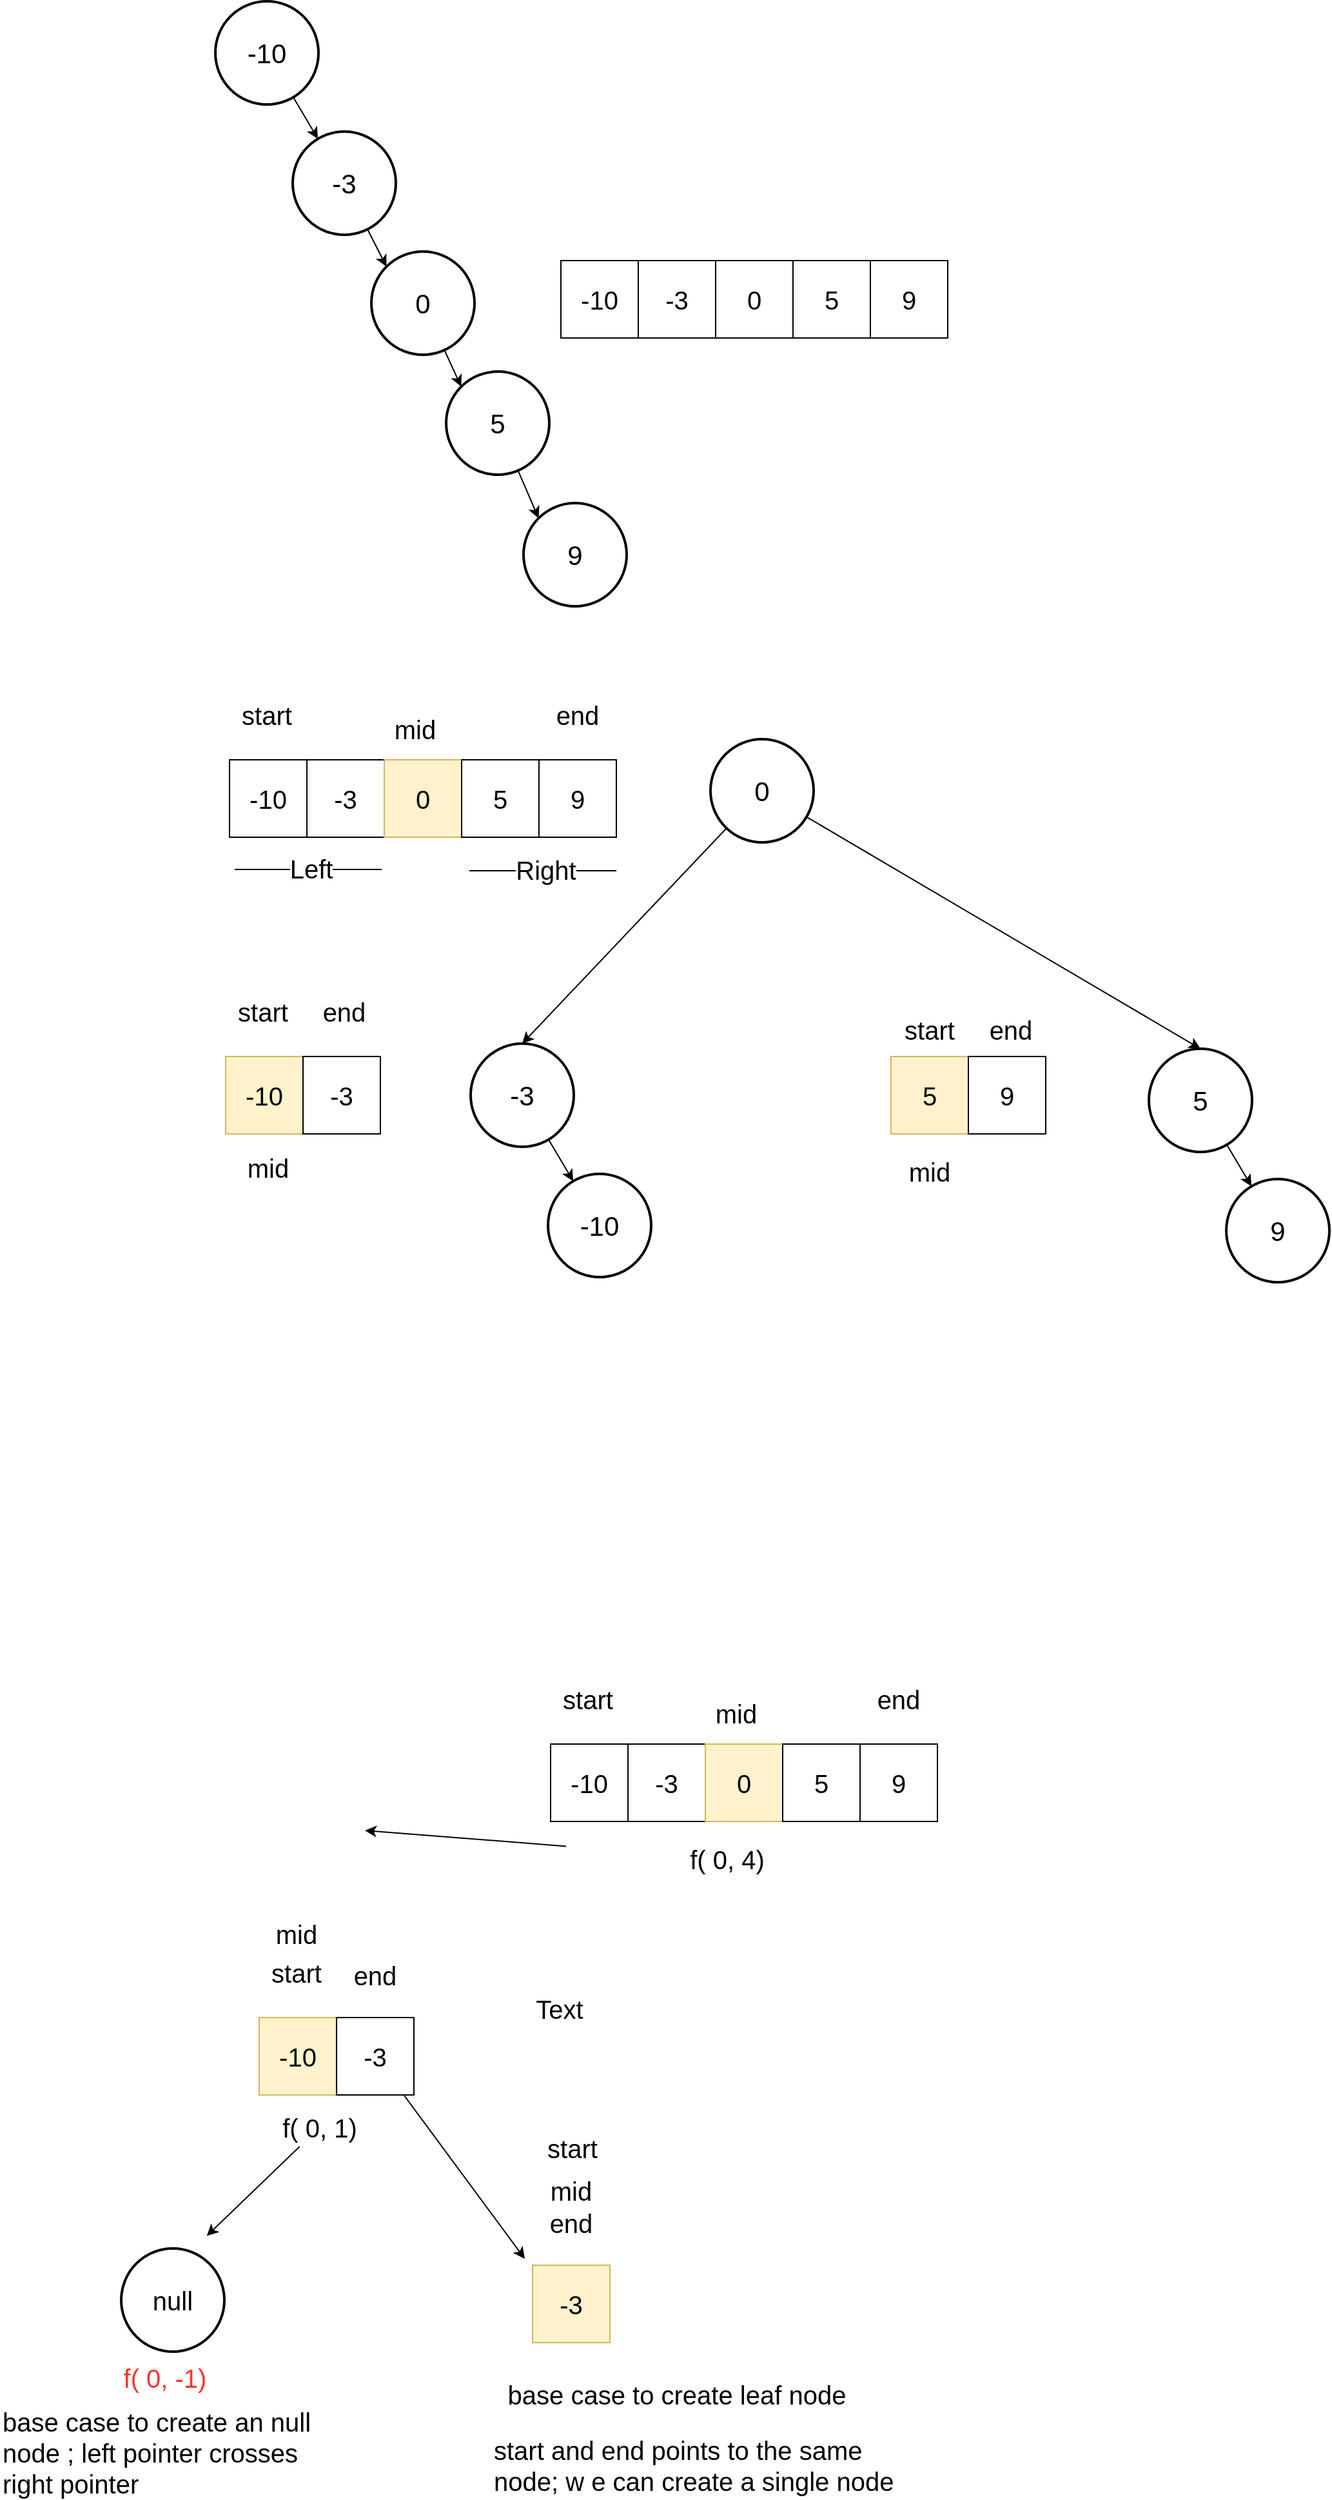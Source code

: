 <mxfile>
    <diagram id="HC6ALHxcklFJfFHOFrwW" name="Page-1">
        <mxGraphModel dx="1558" dy="512" grid="0" gridSize="10" guides="1" tooltips="1" connect="1" arrows="1" fold="1" page="1" pageScale="1" pageWidth="827" pageHeight="1169" math="0" shadow="0">
            <root>
                <mxCell id="0"/>
                <mxCell id="1" parent="0"/>
                <mxCell id="13" style="edgeStyle=none;html=1;fontSize=21;" parent="1" source="3" target="9" edge="1">
                    <mxGeometry relative="1" as="geometry"/>
                </mxCell>
                <mxCell id="3" value="-10" style="ellipse;whiteSpace=wrap;html=1;aspect=fixed;strokeWidth=2;fontSize=21;" parent="1" vertex="1">
                    <mxGeometry x="146" y="49" width="80" height="80" as="geometry"/>
                </mxCell>
                <mxCell id="4" value="-10" style="rounded=0;whiteSpace=wrap;html=1;fontSize=20;" parent="1" vertex="1">
                    <mxGeometry x="414" y="250" width="60" height="60" as="geometry"/>
                </mxCell>
                <mxCell id="5" value="-3" style="rounded=0;whiteSpace=wrap;html=1;fontSize=20;" parent="1" vertex="1">
                    <mxGeometry x="474" y="250" width="60" height="60" as="geometry"/>
                </mxCell>
                <mxCell id="6" value="0" style="rounded=0;whiteSpace=wrap;html=1;fontSize=20;" parent="1" vertex="1">
                    <mxGeometry x="534" y="250" width="60" height="60" as="geometry"/>
                </mxCell>
                <mxCell id="7" value="5" style="rounded=0;whiteSpace=wrap;html=1;fontSize=20;" parent="1" vertex="1">
                    <mxGeometry x="594" y="250" width="60" height="60" as="geometry"/>
                </mxCell>
                <mxCell id="8" value="9" style="rounded=0;whiteSpace=wrap;html=1;fontSize=20;" parent="1" vertex="1">
                    <mxGeometry x="654" y="250" width="60" height="60" as="geometry"/>
                </mxCell>
                <mxCell id="14" style="edgeStyle=none;html=1;entryX=0;entryY=0;entryDx=0;entryDy=0;fontSize=21;" parent="1" source="9" target="10" edge="1">
                    <mxGeometry relative="1" as="geometry"/>
                </mxCell>
                <mxCell id="9" value="-3" style="ellipse;whiteSpace=wrap;html=1;aspect=fixed;strokeWidth=2;fontSize=21;" parent="1" vertex="1">
                    <mxGeometry x="206" y="150" width="80" height="80" as="geometry"/>
                </mxCell>
                <mxCell id="15" style="edgeStyle=none;html=1;entryX=0;entryY=0;entryDx=0;entryDy=0;fontSize=21;" parent="1" source="10" target="11" edge="1">
                    <mxGeometry relative="1" as="geometry"/>
                </mxCell>
                <mxCell id="10" value="0" style="ellipse;whiteSpace=wrap;html=1;aspect=fixed;strokeWidth=2;fontSize=21;" parent="1" vertex="1">
                    <mxGeometry x="267" y="243" width="80" height="80" as="geometry"/>
                </mxCell>
                <mxCell id="16" style="edgeStyle=none;html=1;entryX=0;entryY=0;entryDx=0;entryDy=0;fontSize=21;" parent="1" source="11" target="12" edge="1">
                    <mxGeometry relative="1" as="geometry"/>
                </mxCell>
                <mxCell id="11" value="5" style="ellipse;whiteSpace=wrap;html=1;aspect=fixed;strokeWidth=2;fontSize=21;" parent="1" vertex="1">
                    <mxGeometry x="325" y="336" width="80" height="80" as="geometry"/>
                </mxCell>
                <mxCell id="12" value="9" style="ellipse;whiteSpace=wrap;html=1;aspect=fixed;strokeWidth=2;fontSize=21;" parent="1" vertex="1">
                    <mxGeometry x="385" y="438" width="80" height="80" as="geometry"/>
                </mxCell>
                <mxCell id="17" value="-10" style="rounded=0;whiteSpace=wrap;html=1;fontSize=20;" parent="1" vertex="1">
                    <mxGeometry x="157" y="637" width="60" height="60" as="geometry"/>
                </mxCell>
                <mxCell id="18" value="-3" style="rounded=0;whiteSpace=wrap;html=1;fontSize=20;" parent="1" vertex="1">
                    <mxGeometry x="217" y="637" width="60" height="60" as="geometry"/>
                </mxCell>
                <mxCell id="19" value="0" style="rounded=0;whiteSpace=wrap;html=1;fontSize=20;fillColor=#fff2cc;strokeColor=#d6b656;" parent="1" vertex="1">
                    <mxGeometry x="277" y="637" width="60" height="60" as="geometry"/>
                </mxCell>
                <mxCell id="20" value="5" style="rounded=0;whiteSpace=wrap;html=1;fontSize=20;" parent="1" vertex="1">
                    <mxGeometry x="337" y="637" width="60" height="60" as="geometry"/>
                </mxCell>
                <mxCell id="21" value="9" style="rounded=0;whiteSpace=wrap;html=1;fontSize=20;" parent="1" vertex="1">
                    <mxGeometry x="397" y="637" width="60" height="60" as="geometry"/>
                </mxCell>
                <mxCell id="22" value="" style="endArrow=none;html=1;fontSize=20;" parent="1" edge="1">
                    <mxGeometry width="50" height="50" relative="1" as="geometry">
                        <mxPoint x="161" y="722" as="sourcePoint"/>
                        <mxPoint x="275" y="722" as="targetPoint"/>
                    </mxGeometry>
                </mxCell>
                <mxCell id="23" value="Left" style="edgeLabel;html=1;align=center;verticalAlign=middle;resizable=0;points=[];fontSize=20;" parent="22" vertex="1" connectable="0">
                    <mxGeometry x="0.023" y="1" relative="1" as="geometry">
                        <mxPoint as="offset"/>
                    </mxGeometry>
                </mxCell>
                <mxCell id="24" value="" style="endArrow=none;html=1;fontSize=20;" parent="1" edge="1">
                    <mxGeometry width="50" height="50" relative="1" as="geometry">
                        <mxPoint x="343" y="723" as="sourcePoint"/>
                        <mxPoint x="457" y="723" as="targetPoint"/>
                    </mxGeometry>
                </mxCell>
                <mxCell id="25" value="Right" style="edgeLabel;html=1;align=center;verticalAlign=middle;resizable=0;points=[];fontSize=20;" parent="24" vertex="1" connectable="0">
                    <mxGeometry x="0.023" y="1" relative="1" as="geometry">
                        <mxPoint as="offset"/>
                    </mxGeometry>
                </mxCell>
                <mxCell id="26" value="start" style="text;html=1;strokeColor=none;fillColor=none;align=center;verticalAlign=middle;whiteSpace=wrap;rounded=0;fontSize=20;" parent="1" vertex="1">
                    <mxGeometry x="156" y="587" width="60" height="30" as="geometry"/>
                </mxCell>
                <mxCell id="27" value="end" style="text;html=1;strokeColor=none;fillColor=none;align=center;verticalAlign=middle;whiteSpace=wrap;rounded=0;fontSize=20;" parent="1" vertex="1">
                    <mxGeometry x="397" y="587" width="60" height="30" as="geometry"/>
                </mxCell>
                <mxCell id="28" value="-10" style="rounded=0;whiteSpace=wrap;html=1;fontSize=20;fillColor=#fff2cc;strokeColor=#d6b656;" parent="1" vertex="1">
                    <mxGeometry x="154" y="867" width="60" height="60" as="geometry"/>
                </mxCell>
                <mxCell id="29" value="-3" style="rounded=0;whiteSpace=wrap;html=1;fontSize=20;" parent="1" vertex="1">
                    <mxGeometry x="214" y="867" width="60" height="60" as="geometry"/>
                </mxCell>
                <mxCell id="32" value="start" style="text;html=1;strokeColor=none;fillColor=none;align=center;verticalAlign=middle;whiteSpace=wrap;rounded=0;fontSize=20;" parent="1" vertex="1">
                    <mxGeometry x="153" y="817" width="60" height="30" as="geometry"/>
                </mxCell>
                <mxCell id="33" value="end" style="text;html=1;strokeColor=none;fillColor=none;align=center;verticalAlign=middle;whiteSpace=wrap;rounded=0;fontSize=20;" parent="1" vertex="1">
                    <mxGeometry x="216" y="817" width="60" height="30" as="geometry"/>
                </mxCell>
                <mxCell id="34" value="mid" style="text;html=1;strokeColor=none;fillColor=none;align=center;verticalAlign=middle;whiteSpace=wrap;rounded=0;fontSize=20;" parent="1" vertex="1">
                    <mxGeometry x="157" y="938" width="60" height="30" as="geometry"/>
                </mxCell>
                <mxCell id="35" value="mid" style="text;html=1;strokeColor=none;fillColor=none;align=center;verticalAlign=middle;whiteSpace=wrap;rounded=0;fontSize=20;" parent="1" vertex="1">
                    <mxGeometry x="271" y="598" width="60" height="30" as="geometry"/>
                </mxCell>
                <mxCell id="36" style="edgeStyle=none;html=1;fontSize=21;" parent="1" source="37" target="38" edge="1">
                    <mxGeometry relative="1" as="geometry"/>
                </mxCell>
                <mxCell id="37" value="-3" style="ellipse;whiteSpace=wrap;html=1;aspect=fixed;strokeWidth=2;fontSize=21;" parent="1" vertex="1">
                    <mxGeometry x="344" y="857" width="80" height="80" as="geometry"/>
                </mxCell>
                <mxCell id="38" value="-10" style="ellipse;whiteSpace=wrap;html=1;aspect=fixed;strokeWidth=2;fontSize=21;" parent="1" vertex="1">
                    <mxGeometry x="404" y="958" width="80" height="80" as="geometry"/>
                </mxCell>
                <mxCell id="50" style="edgeStyle=none;html=1;entryX=0.5;entryY=0;entryDx=0;entryDy=0;fontSize=20;" parent="1" source="39" target="48" edge="1">
                    <mxGeometry relative="1" as="geometry"/>
                </mxCell>
                <mxCell id="103" style="edgeStyle=none;html=1;entryX=0.5;entryY=0;entryDx=0;entryDy=0;fontSize=20;fontColor=#FF3333;" parent="1" source="39" target="37" edge="1">
                    <mxGeometry relative="1" as="geometry"/>
                </mxCell>
                <mxCell id="39" value="0" style="ellipse;whiteSpace=wrap;html=1;aspect=fixed;strokeWidth=2;fontSize=21;" parent="1" vertex="1">
                    <mxGeometry x="530" y="621" width="80" height="80" as="geometry"/>
                </mxCell>
                <mxCell id="40" value="5" style="rounded=0;whiteSpace=wrap;html=1;fontSize=20;fillColor=#fff2cc;strokeColor=#d6b656;" parent="1" vertex="1">
                    <mxGeometry x="670" y="867" width="60" height="60" as="geometry"/>
                </mxCell>
                <mxCell id="41" value="9" style="rounded=0;whiteSpace=wrap;html=1;fontSize=20;" parent="1" vertex="1">
                    <mxGeometry x="730" y="867" width="60" height="60" as="geometry"/>
                </mxCell>
                <mxCell id="44" value="start" style="text;html=1;strokeColor=none;fillColor=none;align=center;verticalAlign=middle;whiteSpace=wrap;rounded=0;fontSize=20;" parent="1" vertex="1">
                    <mxGeometry x="670" y="831" width="60" height="30" as="geometry"/>
                </mxCell>
                <mxCell id="45" value="end" style="text;html=1;strokeColor=none;fillColor=none;align=center;verticalAlign=middle;whiteSpace=wrap;rounded=0;fontSize=20;" parent="1" vertex="1">
                    <mxGeometry x="733" y="831" width="60" height="30" as="geometry"/>
                </mxCell>
                <mxCell id="46" value="mid" style="text;html=1;strokeColor=none;fillColor=none;align=center;verticalAlign=middle;whiteSpace=wrap;rounded=0;fontSize=20;" parent="1" vertex="1">
                    <mxGeometry x="670" y="941" width="60" height="30" as="geometry"/>
                </mxCell>
                <mxCell id="47" style="edgeStyle=none;html=1;fontSize=21;" parent="1" source="48" target="49" edge="1">
                    <mxGeometry relative="1" as="geometry"/>
                </mxCell>
                <mxCell id="48" value="5" style="ellipse;whiteSpace=wrap;html=1;aspect=fixed;strokeWidth=2;fontSize=21;" parent="1" vertex="1">
                    <mxGeometry x="870" y="861" width="80" height="80" as="geometry"/>
                </mxCell>
                <mxCell id="49" value="9" style="ellipse;whiteSpace=wrap;html=1;aspect=fixed;strokeWidth=2;fontSize=21;" parent="1" vertex="1">
                    <mxGeometry x="930" y="962" width="80" height="80" as="geometry"/>
                </mxCell>
                <mxCell id="73" value="" style="group" parent="1" vertex="1" connectable="0">
                    <mxGeometry x="405" y="1350" width="301" height="154" as="geometry"/>
                </mxCell>
                <mxCell id="51" value="-10" style="rounded=0;whiteSpace=wrap;html=1;fontSize=20;" parent="73" vertex="1">
                    <mxGeometry x="1" y="50" width="60" height="60" as="geometry"/>
                </mxCell>
                <mxCell id="52" value="-3" style="rounded=0;whiteSpace=wrap;html=1;fontSize=20;" parent="73" vertex="1">
                    <mxGeometry x="61" y="50" width="60" height="60" as="geometry"/>
                </mxCell>
                <mxCell id="53" value="0" style="rounded=0;whiteSpace=wrap;html=1;fontSize=20;fillColor=#fff2cc;strokeColor=#d6b656;" parent="73" vertex="1">
                    <mxGeometry x="121" y="50" width="60" height="60" as="geometry"/>
                </mxCell>
                <mxCell id="54" value="5" style="rounded=0;whiteSpace=wrap;html=1;fontSize=20;" parent="73" vertex="1">
                    <mxGeometry x="181" y="50" width="60" height="60" as="geometry"/>
                </mxCell>
                <mxCell id="55" value="9" style="rounded=0;whiteSpace=wrap;html=1;fontSize=20;" parent="73" vertex="1">
                    <mxGeometry x="241" y="50" width="60" height="60" as="geometry"/>
                </mxCell>
                <mxCell id="60" value="start" style="text;html=1;strokeColor=none;fillColor=none;align=center;verticalAlign=middle;whiteSpace=wrap;rounded=0;fontSize=20;" parent="73" vertex="1">
                    <mxGeometry width="60" height="30" as="geometry"/>
                </mxCell>
                <mxCell id="61" value="end" style="text;html=1;strokeColor=none;fillColor=none;align=center;verticalAlign=middle;whiteSpace=wrap;rounded=0;fontSize=20;" parent="73" vertex="1">
                    <mxGeometry x="241" width="60" height="30" as="geometry"/>
                </mxCell>
                <mxCell id="62" value="mid" style="text;html=1;strokeColor=none;fillColor=none;align=center;verticalAlign=middle;whiteSpace=wrap;rounded=0;fontSize=20;" parent="73" vertex="1">
                    <mxGeometry x="115" y="11" width="60" height="30" as="geometry"/>
                </mxCell>
                <mxCell id="63" value="f( 0, 4)" style="text;html=1;strokeColor=none;fillColor=none;align=center;verticalAlign=middle;whiteSpace=wrap;rounded=0;fontSize=20;" parent="73" vertex="1">
                    <mxGeometry x="13" y="124" width="250" height="30" as="geometry"/>
                </mxCell>
                <mxCell id="74" value="" style="group" parent="1" vertex="1" connectable="0">
                    <mxGeometry x="179" y="1562" width="301" height="166" as="geometry"/>
                </mxCell>
                <mxCell id="75" value="-10" style="rounded=0;whiteSpace=wrap;html=1;fontSize=20;fillColor=#fff2cc;strokeColor=#d6b656;" parent="74" vertex="1">
                    <mxGeometry x="1" y="50" width="60" height="60" as="geometry"/>
                </mxCell>
                <mxCell id="76" value="-3" style="rounded=0;whiteSpace=wrap;html=1;fontSize=20;" parent="74" vertex="1">
                    <mxGeometry x="61" y="50" width="60" height="60" as="geometry"/>
                </mxCell>
                <mxCell id="80" value="start" style="text;html=1;strokeColor=none;fillColor=none;align=center;verticalAlign=middle;whiteSpace=wrap;rounded=0;fontSize=20;" parent="74" vertex="1">
                    <mxGeometry width="60" height="30" as="geometry"/>
                </mxCell>
                <mxCell id="83" value="f( 0, 1)" style="text;html=1;strokeColor=none;fillColor=none;align=center;verticalAlign=middle;whiteSpace=wrap;rounded=0;fontSize=20;" parent="74" vertex="1">
                    <mxGeometry x="-77" y="120" width="250" height="30" as="geometry"/>
                </mxCell>
                <mxCell id="84" value="end" style="text;html=1;strokeColor=none;fillColor=none;align=center;verticalAlign=middle;whiteSpace=wrap;rounded=0;fontSize=20;" parent="74" vertex="1">
                    <mxGeometry x="61" y="2" width="60" height="30" as="geometry"/>
                </mxCell>
                <mxCell id="95" value="start" style="text;html=1;strokeColor=none;fillColor=none;align=center;verticalAlign=middle;whiteSpace=wrap;rounded=0;fontSize=20;" parent="74" vertex="1">
                    <mxGeometry x="214" y="136" width="60" height="30" as="geometry"/>
                </mxCell>
                <mxCell id="82" value="mid" style="text;html=1;strokeColor=none;fillColor=none;align=center;verticalAlign=middle;whiteSpace=wrap;rounded=0;fontSize=20;" parent="1" vertex="1">
                    <mxGeometry x="179" y="1532" width="60" height="30" as="geometry"/>
                </mxCell>
                <mxCell id="86" value="" style="group" parent="1" vertex="1" connectable="0">
                    <mxGeometry x="58.5" y="1756" width="301" height="154" as="geometry"/>
                </mxCell>
                <mxCell id="90" value="&lt;font color=&quot;#ff3333&quot;&gt;f( 0, -1)&lt;/font&gt;" style="text;html=1;strokeColor=none;fillColor=none;align=center;verticalAlign=middle;whiteSpace=wrap;rounded=0;fontSize=20;" parent="86" vertex="1">
                    <mxGeometry x="-77" y="120" width="250" height="30" as="geometry"/>
                </mxCell>
                <mxCell id="98" value="null" style="ellipse;whiteSpace=wrap;html=1;aspect=fixed;fontSize=20;strokeWidth=2;" parent="86" vertex="1">
                    <mxGeometry x="14.5" y="35" width="80" height="80" as="geometry"/>
                </mxCell>
                <mxCell id="94" value="-3" style="rounded=0;whiteSpace=wrap;html=1;fontSize=20;fillColor=#fff2cc;strokeColor=#d6b656;" parent="1" vertex="1">
                    <mxGeometry x="392" y="1804" width="60" height="60" as="geometry"/>
                </mxCell>
                <mxCell id="96" value="end" style="text;html=1;strokeColor=none;fillColor=none;align=center;verticalAlign=middle;whiteSpace=wrap;rounded=0;fontSize=20;" parent="1" vertex="1">
                    <mxGeometry x="392" y="1756" width="60" height="30" as="geometry"/>
                </mxCell>
                <mxCell id="97" value="mid" style="text;html=1;strokeColor=none;fillColor=none;align=center;verticalAlign=middle;whiteSpace=wrap;rounded=0;fontSize=20;" parent="1" vertex="1">
                    <mxGeometry x="392" y="1731" width="60" height="30" as="geometry"/>
                </mxCell>
                <mxCell id="100" style="edgeStyle=none;html=1;fontSize=20;fontColor=#FF3333;" parent="1" source="63" edge="1">
                    <mxGeometry relative="1" as="geometry">
                        <mxPoint x="262" y="1467" as="targetPoint"/>
                    </mxGeometry>
                </mxCell>
                <mxCell id="101" style="edgeStyle=none;html=1;fontSize=20;fontColor=#FF3333;" parent="1" source="83" edge="1">
                    <mxGeometry relative="1" as="geometry">
                        <mxPoint x="139.35" y="1781.272" as="targetPoint"/>
                    </mxGeometry>
                </mxCell>
                <mxCell id="102" style="edgeStyle=none;html=1;fontSize=20;fontColor=#FF3333;" parent="1" source="76" edge="1">
                    <mxGeometry relative="1" as="geometry">
                        <mxPoint x="386.017" y="1799.05" as="targetPoint"/>
                    </mxGeometry>
                </mxCell>
                <mxCell id="104" value="&lt;font color=&quot;#000000&quot;&gt;base case to create an null node ; left pointer crosses right pointer&lt;/font&gt;" style="text;html=1;strokeColor=none;fillColor=none;align=left;verticalAlign=middle;whiteSpace=wrap;rounded=0;fontSize=20;fontColor=#FF3333;" parent="1" vertex="1">
                    <mxGeometry x="-21" y="1934" width="242" height="30" as="geometry"/>
                </mxCell>
                <mxCell id="108" value="base case to create leaf node" style="text;html=1;strokeColor=none;fillColor=none;align=center;verticalAlign=middle;whiteSpace=wrap;rounded=0;fontSize=20;fontColor=#000000;" parent="1" vertex="1">
                    <mxGeometry x="346" y="1889" width="316" height="30" as="geometry"/>
                </mxCell>
                <mxCell id="109" value="Text" style="text;html=1;strokeColor=none;fillColor=none;align=center;verticalAlign=middle;whiteSpace=wrap;rounded=0;fontSize=20;fontColor=#000000;" parent="1" vertex="1">
                    <mxGeometry x="383" y="1590" width="60" height="30" as="geometry"/>
                </mxCell>
                <mxCell id="110" value="start and end points to the same node; w e can create a single node" style="text;html=1;strokeColor=none;fillColor=none;align=left;verticalAlign=middle;whiteSpace=wrap;rounded=0;fontSize=20;fontColor=#000000;" parent="1" vertex="1">
                    <mxGeometry x="359.5" y="1944" width="329" height="30" as="geometry"/>
                </mxCell>
            </root>
        </mxGraphModel>
    </diagram>
    <diagram id="YWQRLuM0WBaG2P5A6pFJ" name="Page-2">
        <mxGraphModel dx="665" dy="465" grid="1" gridSize="10" guides="1" tooltips="1" connect="1" arrows="1" fold="1" page="1" pageScale="1" pageWidth="827" pageHeight="1169" math="0" shadow="0">
            <root>
                <mxCell id="3f7Z6FQ49Bwli9TMrwcQ-0"/>
                <mxCell id="3f7Z6FQ49Bwli9TMrwcQ-1" parent="3f7Z6FQ49Bwli9TMrwcQ-0"/>
                <mxCell id="3f7Z6FQ49Bwli9TMrwcQ-11" style="edgeStyle=none;html=1;entryX=0.5;entryY=0;entryDx=0;entryDy=0;" edge="1" parent="3f7Z6FQ49Bwli9TMrwcQ-1" source="3f7Z6FQ49Bwli9TMrwcQ-2" target="3f7Z6FQ49Bwli9TMrwcQ-3">
                    <mxGeometry relative="1" as="geometry"/>
                </mxCell>
                <mxCell id="3f7Z6FQ49Bwli9TMrwcQ-12" style="edgeStyle=none;html=1;entryX=0.5;entryY=0;entryDx=0;entryDy=0;" edge="1" parent="3f7Z6FQ49Bwli9TMrwcQ-1" source="3f7Z6FQ49Bwli9TMrwcQ-2" target="3f7Z6FQ49Bwli9TMrwcQ-4">
                    <mxGeometry relative="1" as="geometry"/>
                </mxCell>
                <mxCell id="3f7Z6FQ49Bwli9TMrwcQ-2" value="1" style="ellipse;whiteSpace=wrap;html=1;aspect=fixed;" vertex="1" parent="3f7Z6FQ49Bwli9TMrwcQ-1">
                    <mxGeometry x="360" y="40" width="40" height="40" as="geometry"/>
                </mxCell>
                <mxCell id="3f7Z6FQ49Bwli9TMrwcQ-13" style="edgeStyle=none;html=1;entryX=0.5;entryY=0;entryDx=0;entryDy=0;" edge="1" parent="3f7Z6FQ49Bwli9TMrwcQ-1" source="3f7Z6FQ49Bwli9TMrwcQ-3" target="3f7Z6FQ49Bwli9TMrwcQ-5">
                    <mxGeometry relative="1" as="geometry"/>
                </mxCell>
                <mxCell id="3f7Z6FQ49Bwli9TMrwcQ-14" style="edgeStyle=none;html=1;entryX=0.5;entryY=0;entryDx=0;entryDy=0;" edge="1" parent="3f7Z6FQ49Bwli9TMrwcQ-1" source="3f7Z6FQ49Bwli9TMrwcQ-3" target="3f7Z6FQ49Bwli9TMrwcQ-6">
                    <mxGeometry relative="1" as="geometry"/>
                </mxCell>
                <mxCell id="3f7Z6FQ49Bwli9TMrwcQ-3" value="2" style="ellipse;whiteSpace=wrap;html=1;aspect=fixed;" vertex="1" parent="3f7Z6FQ49Bwli9TMrwcQ-1">
                    <mxGeometry x="280" y="120" width="40" height="40" as="geometry"/>
                </mxCell>
                <mxCell id="3f7Z6FQ49Bwli9TMrwcQ-17" style="edgeStyle=none;html=1;entryX=0.5;entryY=0;entryDx=0;entryDy=0;" edge="1" parent="3f7Z6FQ49Bwli9TMrwcQ-1" source="3f7Z6FQ49Bwli9TMrwcQ-4" target="3f7Z6FQ49Bwli9TMrwcQ-9">
                    <mxGeometry relative="1" as="geometry">
                        <mxPoint x="486" y="190" as="targetPoint"/>
                    </mxGeometry>
                </mxCell>
                <mxCell id="3f7Z6FQ49Bwli9TMrwcQ-18" style="edgeStyle=none;html=1;entryX=0.5;entryY=0;entryDx=0;entryDy=0;" edge="1" parent="3f7Z6FQ49Bwli9TMrwcQ-1" source="3f7Z6FQ49Bwli9TMrwcQ-4" target="3f7Z6FQ49Bwli9TMrwcQ-10">
                    <mxGeometry relative="1" as="geometry"/>
                </mxCell>
                <mxCell id="3f7Z6FQ49Bwli9TMrwcQ-4" value="3" style="ellipse;whiteSpace=wrap;html=1;aspect=fixed;" vertex="1" parent="3f7Z6FQ49Bwli9TMrwcQ-1">
                    <mxGeometry x="476" y="120" width="40" height="40" as="geometry"/>
                </mxCell>
                <mxCell id="3f7Z6FQ49Bwli9TMrwcQ-15" style="edgeStyle=none;html=1;entryX=0.5;entryY=0;entryDx=0;entryDy=0;" edge="1" parent="3f7Z6FQ49Bwli9TMrwcQ-1" source="3f7Z6FQ49Bwli9TMrwcQ-5" target="3f7Z6FQ49Bwli9TMrwcQ-8">
                    <mxGeometry relative="1" as="geometry"/>
                </mxCell>
                <mxCell id="3f7Z6FQ49Bwli9TMrwcQ-5" value="6" style="ellipse;whiteSpace=wrap;html=1;aspect=fixed;" vertex="1" parent="3f7Z6FQ49Bwli9TMrwcQ-1">
                    <mxGeometry x="210" y="200" width="40" height="40" as="geometry"/>
                </mxCell>
                <mxCell id="3f7Z6FQ49Bwli9TMrwcQ-16" style="edgeStyle=none;html=1;entryX=0.5;entryY=0;entryDx=0;entryDy=0;" edge="1" parent="3f7Z6FQ49Bwli9TMrwcQ-1" source="3f7Z6FQ49Bwli9TMrwcQ-6" target="3f7Z6FQ49Bwli9TMrwcQ-7">
                    <mxGeometry relative="1" as="geometry"/>
                </mxCell>
                <mxCell id="3f7Z6FQ49Bwli9TMrwcQ-6" value="7" style="ellipse;whiteSpace=wrap;html=1;aspect=fixed;" vertex="1" parent="3f7Z6FQ49Bwli9TMrwcQ-1">
                    <mxGeometry x="344" y="210" width="40" height="40" as="geometry"/>
                </mxCell>
                <mxCell id="3f7Z6FQ49Bwli9TMrwcQ-7" value="8" style="ellipse;whiteSpace=wrap;html=1;aspect=fixed;" vertex="1" parent="3f7Z6FQ49Bwli9TMrwcQ-1">
                    <mxGeometry x="374" y="290" width="40" height="40" as="geometry"/>
                </mxCell>
                <mxCell id="3f7Z6FQ49Bwli9TMrwcQ-8" value="9" style="ellipse;whiteSpace=wrap;html=1;aspect=fixed;" vertex="1" parent="3f7Z6FQ49Bwli9TMrwcQ-1">
                    <mxGeometry x="186" y="280" width="40" height="40" as="geometry"/>
                </mxCell>
                <mxCell id="3f7Z6FQ49Bwli9TMrwcQ-9" value="4" style="ellipse;whiteSpace=wrap;html=1;aspect=fixed;" vertex="1" parent="3f7Z6FQ49Bwli9TMrwcQ-1">
                    <mxGeometry x="480" y="210" width="40" height="40" as="geometry"/>
                </mxCell>
                <mxCell id="3f7Z6FQ49Bwli9TMrwcQ-10" value="5" style="ellipse;whiteSpace=wrap;html=1;aspect=fixed;" vertex="1" parent="3f7Z6FQ49Bwli9TMrwcQ-1">
                    <mxGeometry x="620" y="210" width="40" height="40" as="geometry"/>
                </mxCell>
                <mxCell id="3f7Z6FQ49Bwli9TMrwcQ-37" style="edgeStyle=none;html=1;entryX=0.5;entryY=0;entryDx=0;entryDy=0;" edge="1" parent="3f7Z6FQ49Bwli9TMrwcQ-1" source="3f7Z6FQ49Bwli9TMrwcQ-19" target="3f7Z6FQ49Bwli9TMrwcQ-20">
                    <mxGeometry relative="1" as="geometry"/>
                </mxCell>
                <mxCell id="3f7Z6FQ49Bwli9TMrwcQ-57" style="edgeStyle=none;html=1;startArrow=classic;startFill=1;endArrow=none;endFill=0;" edge="1" parent="3f7Z6FQ49Bwli9TMrwcQ-1" source="3f7Z6FQ49Bwli9TMrwcQ-19">
                    <mxGeometry relative="1" as="geometry">
                        <mxPoint x="335.0" y="20.0" as="targetPoint"/>
                    </mxGeometry>
                </mxCell>
                <mxCell id="3f7Z6FQ49Bwli9TMrwcQ-19" value="1" style="text;html=1;strokeColor=#6c8ebf;fillColor=#dae8fc;align=center;verticalAlign=middle;whiteSpace=wrap;rounded=0;" vertex="1" parent="3f7Z6FQ49Bwli9TMrwcQ-1">
                    <mxGeometry x="320" y="50" width="30" height="20" as="geometry"/>
                </mxCell>
                <mxCell id="3f7Z6FQ49Bwli9TMrwcQ-38" style="edgeStyle=none;html=1;entryX=0.5;entryY=0;entryDx=0;entryDy=0;" edge="1" parent="3f7Z6FQ49Bwli9TMrwcQ-1" source="3f7Z6FQ49Bwli9TMrwcQ-20" target="3f7Z6FQ49Bwli9TMrwcQ-21">
                    <mxGeometry relative="1" as="geometry"/>
                </mxCell>
                <mxCell id="3f7Z6FQ49Bwli9TMrwcQ-20" value="2" style="text;html=1;strokeColor=#6c8ebf;fillColor=#dae8fc;align=center;verticalAlign=middle;whiteSpace=wrap;rounded=0;" vertex="1" parent="3f7Z6FQ49Bwli9TMrwcQ-1">
                    <mxGeometry x="245" y="130" width="30" height="20" as="geometry"/>
                </mxCell>
                <mxCell id="3f7Z6FQ49Bwli9TMrwcQ-39" style="edgeStyle=none;html=1;entryX=0.5;entryY=0;entryDx=0;entryDy=0;" edge="1" parent="3f7Z6FQ49Bwli9TMrwcQ-1" source="3f7Z6FQ49Bwli9TMrwcQ-21" target="3f7Z6FQ49Bwli9TMrwcQ-22">
                    <mxGeometry relative="1" as="geometry"/>
                </mxCell>
                <mxCell id="3f7Z6FQ49Bwli9TMrwcQ-21" value="3" style="text;html=1;strokeColor=#6c8ebf;fillColor=#dae8fc;align=center;verticalAlign=middle;whiteSpace=wrap;rounded=0;" vertex="1" parent="3f7Z6FQ49Bwli9TMrwcQ-1">
                    <mxGeometry x="170" y="220" width="30" height="20" as="geometry"/>
                </mxCell>
                <mxCell id="3f7Z6FQ49Bwli9TMrwcQ-40" style="edgeStyle=none;html=1;" edge="1" parent="3f7Z6FQ49Bwli9TMrwcQ-1" source="3f7Z6FQ49Bwli9TMrwcQ-22" target="3f7Z6FQ49Bwli9TMrwcQ-23">
                    <mxGeometry relative="1" as="geometry">
                        <Array as="points">
                            <mxPoint x="210" y="360"/>
                        </Array>
                    </mxGeometry>
                </mxCell>
                <mxCell id="3f7Z6FQ49Bwli9TMrwcQ-22" value="4" style="text;html=1;strokeColor=#6c8ebf;fillColor=#dae8fc;align=center;verticalAlign=middle;whiteSpace=wrap;rounded=0;" vertex="1" parent="3f7Z6FQ49Bwli9TMrwcQ-1">
                    <mxGeometry x="150" y="290" width="30" height="20" as="geometry"/>
                </mxCell>
                <mxCell id="3f7Z6FQ49Bwli9TMrwcQ-41" style="edgeStyle=none;html=1;entryX=0.25;entryY=1;entryDx=0;entryDy=0;" edge="1" parent="3f7Z6FQ49Bwli9TMrwcQ-1" source="3f7Z6FQ49Bwli9TMrwcQ-23" target="3f7Z6FQ49Bwli9TMrwcQ-24">
                    <mxGeometry relative="1" as="geometry"/>
                </mxCell>
                <mxCell id="3f7Z6FQ49Bwli9TMrwcQ-23" value="5" style="text;html=1;strokeColor=#82b366;fillColor=#d5e8d4;align=center;verticalAlign=middle;whiteSpace=wrap;rounded=0;" vertex="1" parent="3f7Z6FQ49Bwli9TMrwcQ-1">
                    <mxGeometry x="230" y="290" width="30" height="20" as="geometry"/>
                </mxCell>
                <mxCell id="3f7Z6FQ49Bwli9TMrwcQ-42" style="edgeStyle=none;html=1;entryX=0;entryY=0.5;entryDx=0;entryDy=0;" edge="1" parent="3f7Z6FQ49Bwli9TMrwcQ-1" source="3f7Z6FQ49Bwli9TMrwcQ-24" target="3f7Z6FQ49Bwli9TMrwcQ-25">
                    <mxGeometry relative="1" as="geometry"/>
                </mxCell>
                <mxCell id="3f7Z6FQ49Bwli9TMrwcQ-24" value="6" style="text;html=1;strokeColor=#82b366;fillColor=#d5e8d4;align=center;verticalAlign=middle;whiteSpace=wrap;rounded=0;" vertex="1" parent="3f7Z6FQ49Bwli9TMrwcQ-1">
                    <mxGeometry x="255" y="220" width="30" height="20" as="geometry"/>
                </mxCell>
                <mxCell id="3f7Z6FQ49Bwli9TMrwcQ-43" style="edgeStyle=none;html=1;" edge="1" parent="3f7Z6FQ49Bwli9TMrwcQ-1" source="3f7Z6FQ49Bwli9TMrwcQ-25" target="3f7Z6FQ49Bwli9TMrwcQ-26">
                    <mxGeometry relative="1" as="geometry"/>
                </mxCell>
                <mxCell id="3f7Z6FQ49Bwli9TMrwcQ-25" value="7" style="text;html=1;strokeColor=#6c8ebf;fillColor=#dae8fc;align=center;verticalAlign=middle;whiteSpace=wrap;rounded=0;" vertex="1" parent="3f7Z6FQ49Bwli9TMrwcQ-1">
                    <mxGeometry x="314" y="220" width="30" height="20" as="geometry"/>
                </mxCell>
                <mxCell id="3f7Z6FQ49Bwli9TMrwcQ-44" style="edgeStyle=none;html=1;" edge="1" parent="3f7Z6FQ49Bwli9TMrwcQ-1" source="3f7Z6FQ49Bwli9TMrwcQ-26" target="3f7Z6FQ49Bwli9TMrwcQ-27">
                    <mxGeometry relative="1" as="geometry">
                        <Array as="points">
                            <mxPoint x="390" y="360"/>
                        </Array>
                    </mxGeometry>
                </mxCell>
                <mxCell id="3f7Z6FQ49Bwli9TMrwcQ-26" value="8" style="text;html=1;strokeColor=#6c8ebf;fillColor=#dae8fc;align=center;verticalAlign=middle;whiteSpace=wrap;rounded=0;" vertex="1" parent="3f7Z6FQ49Bwli9TMrwcQ-1">
                    <mxGeometry x="335" y="300" width="30" height="20" as="geometry"/>
                </mxCell>
                <mxCell id="3f7Z6FQ49Bwli9TMrwcQ-45" style="edgeStyle=none;html=1;entryX=0.5;entryY=1;entryDx=0;entryDy=0;" edge="1" parent="3f7Z6FQ49Bwli9TMrwcQ-1" source="3f7Z6FQ49Bwli9TMrwcQ-27" target="3f7Z6FQ49Bwli9TMrwcQ-28">
                    <mxGeometry relative="1" as="geometry"/>
                </mxCell>
                <mxCell id="3f7Z6FQ49Bwli9TMrwcQ-27" value="9" style="text;html=1;strokeColor=#82b366;fillColor=#d5e8d4;align=center;verticalAlign=middle;whiteSpace=wrap;rounded=0;" vertex="1" parent="3f7Z6FQ49Bwli9TMrwcQ-1">
                    <mxGeometry x="420" y="300" width="30" height="20" as="geometry"/>
                </mxCell>
                <mxCell id="3f7Z6FQ49Bwli9TMrwcQ-46" style="edgeStyle=none;html=1;entryX=0.5;entryY=1;entryDx=0;entryDy=0;" edge="1" parent="3f7Z6FQ49Bwli9TMrwcQ-1" source="3f7Z6FQ49Bwli9TMrwcQ-28" target="3f7Z6FQ49Bwli9TMrwcQ-29">
                    <mxGeometry relative="1" as="geometry"/>
                </mxCell>
                <mxCell id="3f7Z6FQ49Bwli9TMrwcQ-28" value="10" style="text;html=1;strokeColor=#82b366;fillColor=#d5e8d4;align=center;verticalAlign=middle;whiteSpace=wrap;rounded=0;" vertex="1" parent="3f7Z6FQ49Bwli9TMrwcQ-1">
                    <mxGeometry x="390" y="220" width="30" height="20" as="geometry"/>
                </mxCell>
                <mxCell id="3f7Z6FQ49Bwli9TMrwcQ-47" style="edgeStyle=none;html=1;entryX=0;entryY=0.5;entryDx=0;entryDy=0;" edge="1" parent="3f7Z6FQ49Bwli9TMrwcQ-1" source="3f7Z6FQ49Bwli9TMrwcQ-29" target="3f7Z6FQ49Bwli9TMrwcQ-30">
                    <mxGeometry relative="1" as="geometry"/>
                </mxCell>
                <mxCell id="3f7Z6FQ49Bwli9TMrwcQ-29" value="11" style="text;html=1;strokeColor=#82b366;fillColor=#d5e8d4;align=center;verticalAlign=middle;whiteSpace=wrap;rounded=0;" vertex="1" parent="3f7Z6FQ49Bwli9TMrwcQ-1">
                    <mxGeometry x="330" y="130" width="30" height="20" as="geometry"/>
                </mxCell>
                <mxCell id="3f7Z6FQ49Bwli9TMrwcQ-48" style="edgeStyle=none;html=1;entryX=0.5;entryY=0;entryDx=0;entryDy=0;" edge="1" parent="3f7Z6FQ49Bwli9TMrwcQ-1" source="3f7Z6FQ49Bwli9TMrwcQ-30" target="3f7Z6FQ49Bwli9TMrwcQ-31">
                    <mxGeometry relative="1" as="geometry"/>
                </mxCell>
                <mxCell id="3f7Z6FQ49Bwli9TMrwcQ-30" value="12" style="text;html=1;strokeColor=#6c8ebf;fillColor=#dae8fc;align=center;verticalAlign=middle;whiteSpace=wrap;rounded=0;" vertex="1" parent="3f7Z6FQ49Bwli9TMrwcQ-1">
                    <mxGeometry x="444" y="130" width="30" height="20" as="geometry"/>
                </mxCell>
                <mxCell id="3f7Z6FQ49Bwli9TMrwcQ-49" style="edgeStyle=none;html=1;" edge="1" parent="3f7Z6FQ49Bwli9TMrwcQ-1" source="3f7Z6FQ49Bwli9TMrwcQ-31" target="3f7Z6FQ49Bwli9TMrwcQ-35">
                    <mxGeometry relative="1" as="geometry">
                        <Array as="points">
                            <mxPoint x="500" y="290"/>
                        </Array>
                    </mxGeometry>
                </mxCell>
                <mxCell id="3f7Z6FQ49Bwli9TMrwcQ-31" value="13" style="text;html=1;strokeColor=#6c8ebf;fillColor=#dae8fc;align=center;verticalAlign=middle;whiteSpace=wrap;rounded=0;" vertex="1" parent="3f7Z6FQ49Bwli9TMrwcQ-1">
                    <mxGeometry x="450" y="220" width="30" height="20" as="geometry"/>
                </mxCell>
                <mxCell id="3f7Z6FQ49Bwli9TMrwcQ-51" style="edgeStyle=none;html=1;entryX=0.5;entryY=1;entryDx=0;entryDy=0;" edge="1" parent="3f7Z6FQ49Bwli9TMrwcQ-1" source="3f7Z6FQ49Bwli9TMrwcQ-32" target="3f7Z6FQ49Bwli9TMrwcQ-33">
                    <mxGeometry relative="1" as="geometry">
                        <Array as="points">
                            <mxPoint x="640" y="310"/>
                        </Array>
                    </mxGeometry>
                </mxCell>
                <mxCell id="3f7Z6FQ49Bwli9TMrwcQ-32" value="15" style="text;html=1;strokeColor=#6c8ebf;fillColor=#dae8fc;align=center;verticalAlign=middle;whiteSpace=wrap;rounded=0;" vertex="1" parent="3f7Z6FQ49Bwli9TMrwcQ-1">
                    <mxGeometry x="590" y="220" width="30" height="20" as="geometry"/>
                </mxCell>
                <mxCell id="3f7Z6FQ49Bwli9TMrwcQ-52" style="edgeStyle=none;html=1;exitX=1;exitY=0.5;exitDx=0;exitDy=0;" edge="1" parent="3f7Z6FQ49Bwli9TMrwcQ-1" source="3f7Z6FQ49Bwli9TMrwcQ-33" target="3f7Z6FQ49Bwli9TMrwcQ-36">
                    <mxGeometry relative="1" as="geometry"/>
                </mxCell>
                <mxCell id="3f7Z6FQ49Bwli9TMrwcQ-33" value="16" style="text;html=1;strokeColor=#82b366;fillColor=#d5e8d4;align=center;verticalAlign=middle;whiteSpace=wrap;rounded=0;" vertex="1" parent="3f7Z6FQ49Bwli9TMrwcQ-1">
                    <mxGeometry x="680" y="220" width="30" height="20" as="geometry"/>
                </mxCell>
                <mxCell id="3f7Z6FQ49Bwli9TMrwcQ-58" style="edgeStyle=none;html=1;" edge="1" parent="3f7Z6FQ49Bwli9TMrwcQ-1" source="3f7Z6FQ49Bwli9TMrwcQ-34">
                    <mxGeometry relative="1" as="geometry">
                        <mxPoint x="429" y="10.0" as="targetPoint"/>
                    </mxGeometry>
                </mxCell>
                <mxCell id="3f7Z6FQ49Bwli9TMrwcQ-34" value="18" style="text;html=1;strokeColor=#6c8ebf;fillColor=#dae8fc;align=center;verticalAlign=middle;whiteSpace=wrap;rounded=0;" vertex="1" parent="3f7Z6FQ49Bwli9TMrwcQ-1">
                    <mxGeometry x="414" y="50" width="30" height="20" as="geometry"/>
                </mxCell>
                <mxCell id="3f7Z6FQ49Bwli9TMrwcQ-50" style="edgeStyle=none;html=1;entryX=0;entryY=0.5;entryDx=0;entryDy=0;" edge="1" parent="3f7Z6FQ49Bwli9TMrwcQ-1" source="3f7Z6FQ49Bwli9TMrwcQ-35" target="3f7Z6FQ49Bwli9TMrwcQ-32">
                    <mxGeometry relative="1" as="geometry"/>
                </mxCell>
                <mxCell id="3f7Z6FQ49Bwli9TMrwcQ-35" value="14" style="text;html=1;strokeColor=#82b366;fillColor=#d5e8d4;align=center;verticalAlign=middle;whiteSpace=wrap;rounded=0;" vertex="1" parent="3f7Z6FQ49Bwli9TMrwcQ-1">
                    <mxGeometry x="520" y="220" width="30" height="20" as="geometry"/>
                </mxCell>
                <mxCell id="3f7Z6FQ49Bwli9TMrwcQ-53" style="edgeStyle=none;html=1;entryX=1;entryY=0.5;entryDx=0;entryDy=0;" edge="1" parent="3f7Z6FQ49Bwli9TMrwcQ-1" source="3f7Z6FQ49Bwli9TMrwcQ-36" target="3f7Z6FQ49Bwli9TMrwcQ-34">
                    <mxGeometry relative="1" as="geometry"/>
                </mxCell>
                <mxCell id="3f7Z6FQ49Bwli9TMrwcQ-36" value="17" style="text;html=1;strokeColor=#82b366;fillColor=#d5e8d4;align=center;verticalAlign=middle;whiteSpace=wrap;rounded=0;" vertex="1" parent="3f7Z6FQ49Bwli9TMrwcQ-1">
                    <mxGeometry x="520" y="130" width="30" height="20" as="geometry"/>
                </mxCell>
                <mxCell id="3f7Z6FQ49Bwli9TMrwcQ-54" value="entry time" style="text;html=1;strokeColor=#6c8ebf;fillColor=#dae8fc;align=center;verticalAlign=middle;whiteSpace=wrap;rounded=0;" vertex="1" parent="3f7Z6FQ49Bwli9TMrwcQ-1">
                    <mxGeometry x="200" y="60" width="70" height="20" as="geometry"/>
                </mxCell>
                <mxCell id="3f7Z6FQ49Bwli9TMrwcQ-55" value="exit time" style="text;html=1;strokeColor=#82b366;fillColor=#d5e8d4;align=center;verticalAlign=middle;whiteSpace=wrap;rounded=0;" vertex="1" parent="3f7Z6FQ49Bwli9TMrwcQ-1">
                    <mxGeometry x="200" y="90" width="70" height="20" as="geometry"/>
                </mxCell>
            </root>
        </mxGraphModel>
    </diagram>
</mxfile>